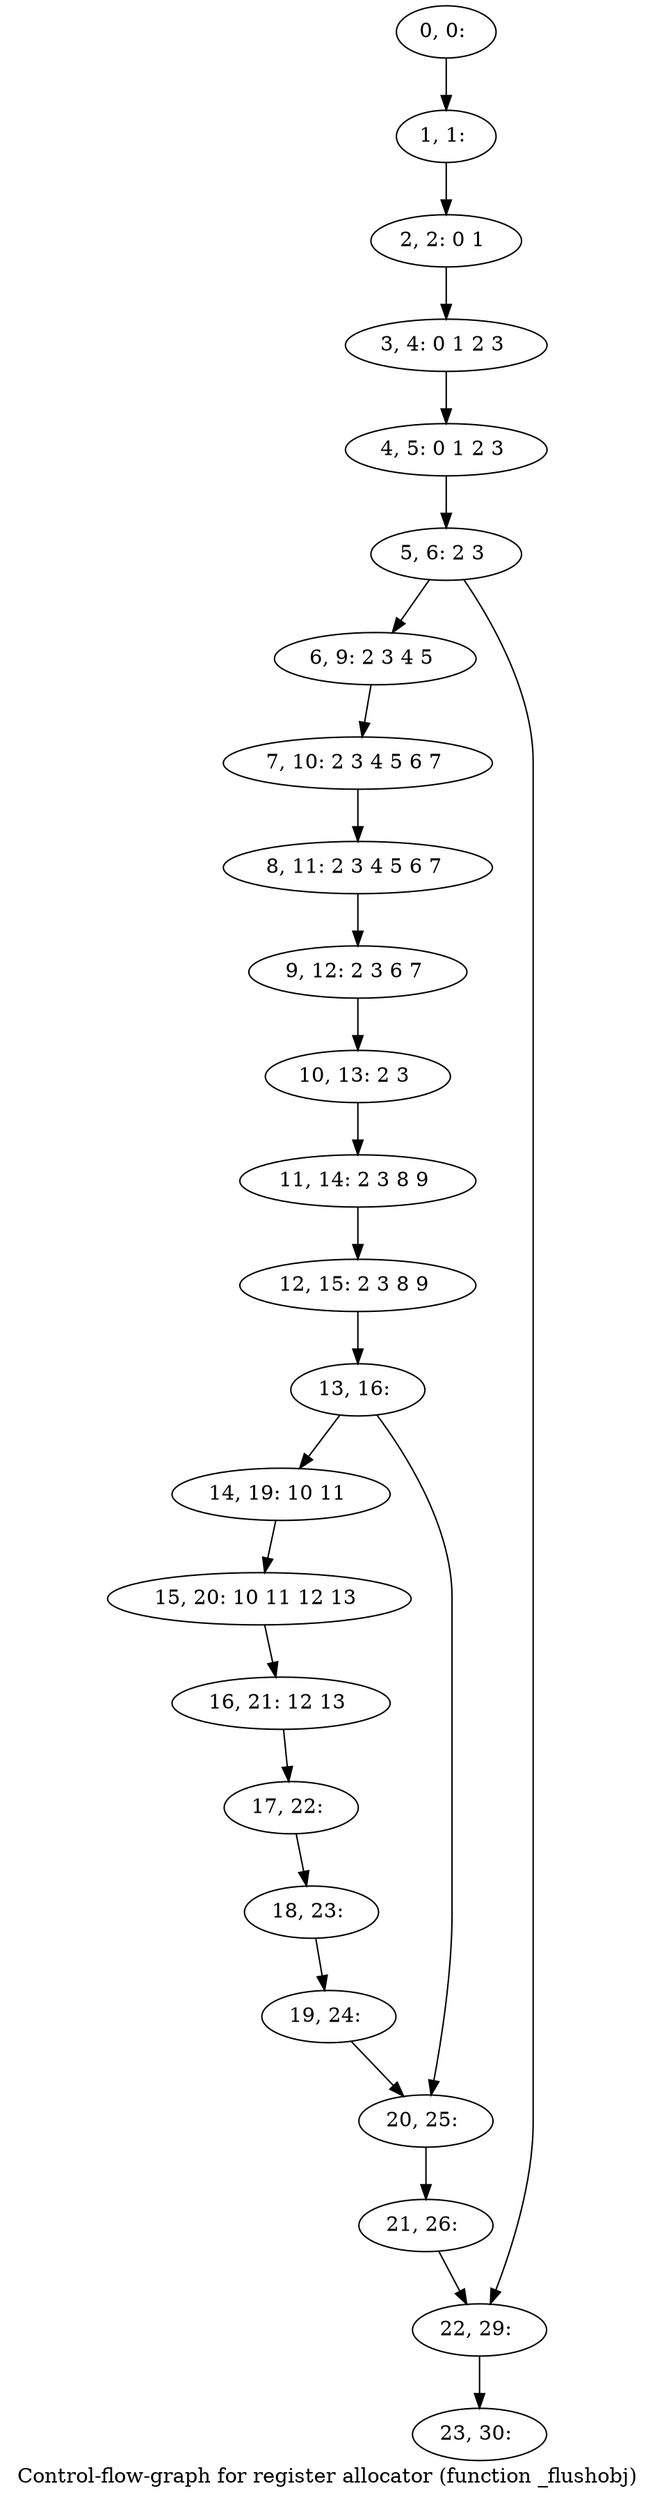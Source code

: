 digraph G {
graph [label="Control-flow-graph for register allocator (function _flushobj)"]
0[label="0, 0: "];
1[label="1, 1: "];
2[label="2, 2: 0 1 "];
3[label="3, 4: 0 1 2 3 "];
4[label="4, 5: 0 1 2 3 "];
5[label="5, 6: 2 3 "];
6[label="6, 9: 2 3 4 5 "];
7[label="7, 10: 2 3 4 5 6 7 "];
8[label="8, 11: 2 3 4 5 6 7 "];
9[label="9, 12: 2 3 6 7 "];
10[label="10, 13: 2 3 "];
11[label="11, 14: 2 3 8 9 "];
12[label="12, 15: 2 3 8 9 "];
13[label="13, 16: "];
14[label="14, 19: 10 11 "];
15[label="15, 20: 10 11 12 13 "];
16[label="16, 21: 12 13 "];
17[label="17, 22: "];
18[label="18, 23: "];
19[label="19, 24: "];
20[label="20, 25: "];
21[label="21, 26: "];
22[label="22, 29: "];
23[label="23, 30: "];
0->1 ;
1->2 ;
2->3 ;
3->4 ;
4->5 ;
5->6 ;
5->22 ;
6->7 ;
7->8 ;
8->9 ;
9->10 ;
10->11 ;
11->12 ;
12->13 ;
13->14 ;
13->20 ;
14->15 ;
15->16 ;
16->17 ;
17->18 ;
18->19 ;
19->20 ;
20->21 ;
21->22 ;
22->23 ;
}
